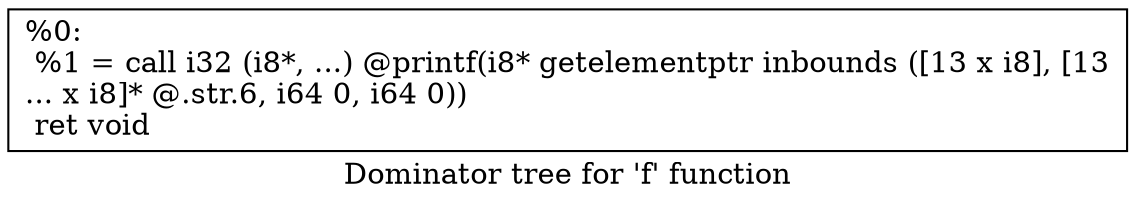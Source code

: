 digraph "Dominator tree for 'f' function" {
	label="Dominator tree for 'f' function";

	Node0x55f359977d00 [shape=record,label="{%0:\l  %1 = call i32 (i8*, ...) @printf(i8* getelementptr inbounds ([13 x i8], [13\l... x i8]* @.str.6, i64 0, i64 0))\l  ret void\l}"];
}
